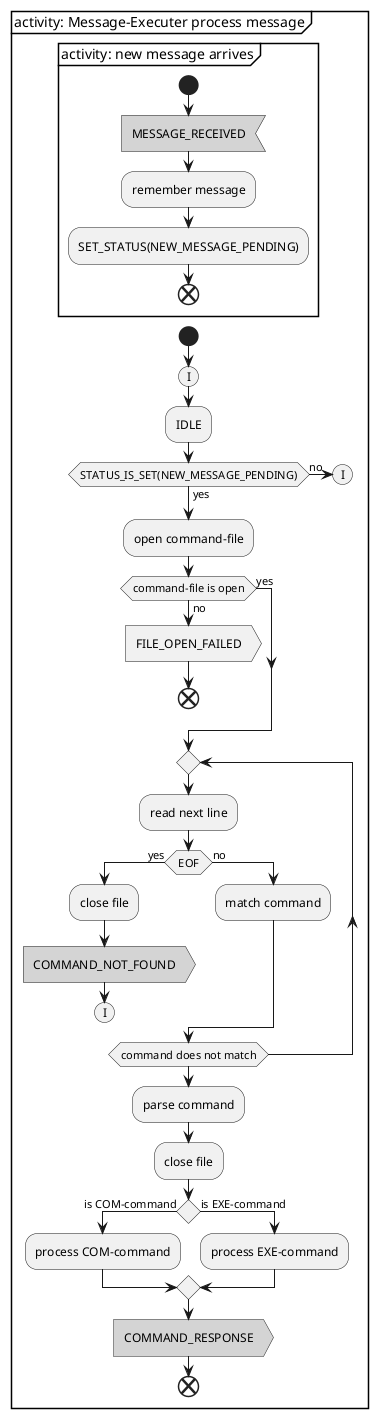 @startuml

skinparam monochrome true

partition "activity: Message-Executer process message" {

partition "activity: new message arrives" {
	start
	#pink:MESSAGE_RECEIVED<
	:remember message;
	:SET_STATUS(NEW_MESSAGE_PENDING);
	end
}

start

(I)
:IDLE;

if (STATUS_IS_SET(NEW_MESSAGE_PENDING)) then (no)
	(I)
else (yes)

endif

:open command-file;

if (command-file is open) then (no)
	:FILE_OPEN_FAILED>
	end
else (yes)

endif

repeat

:read next line;

if (EOF) then (yes)
	:close file;
	#pink:COMMAND_NOT_FOUND>
	(I)
	detach

else (no)
	:match command;
endif

repeatwhile (command does not match)
:parse command;
:close file;

if () then (is COM-command)
	:process COM-command;
else (is EXE-command)
	:process EXE-command;
endif

#pink:COMMAND_RESPONSE>
end

}
@enduml